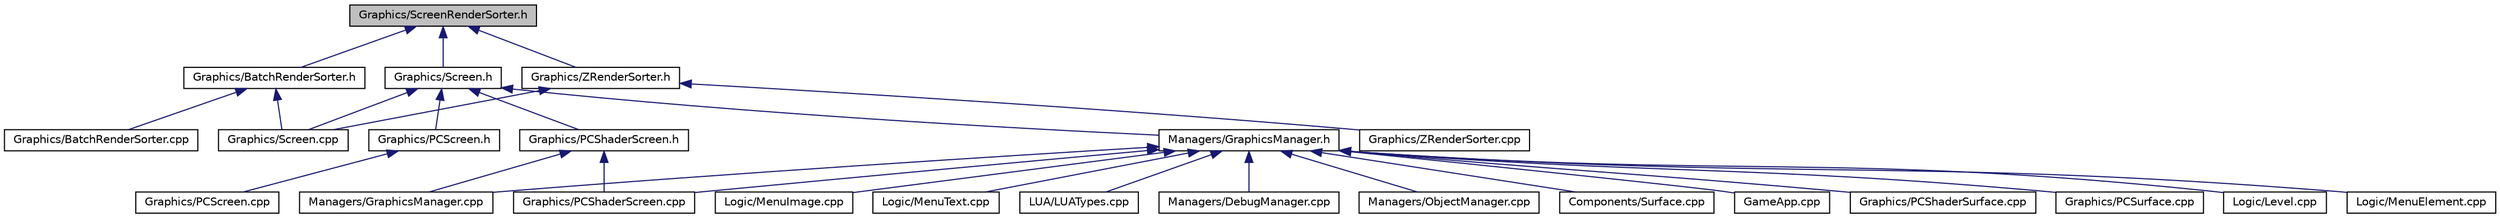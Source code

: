 digraph "Graphics/ScreenRenderSorter.h"
{
  edge [fontname="Helvetica",fontsize="10",labelfontname="Helvetica",labelfontsize="10"];
  node [fontname="Helvetica",fontsize="10",shape=record];
  Node1 [label="Graphics/ScreenRenderSorter.h",height=0.2,width=0.4,color="black", fillcolor="grey75", style="filled", fontcolor="black"];
  Node1 -> Node2 [dir="back",color="midnightblue",fontsize="10",style="solid"];
  Node2 [label="Graphics/BatchRenderSorter.h",height=0.2,width=0.4,color="black", fillcolor="white", style="filled",URL="$BatchRenderSorter_8h.html"];
  Node2 -> Node3 [dir="back",color="midnightblue",fontsize="10",style="solid"];
  Node3 [label="Graphics/BatchRenderSorter.cpp",height=0.2,width=0.4,color="black", fillcolor="white", style="filled",URL="$BatchRenderSorter_8cpp.html"];
  Node2 -> Node4 [dir="back",color="midnightblue",fontsize="10",style="solid"];
  Node4 [label="Graphics/Screen.cpp",height=0.2,width=0.4,color="black", fillcolor="white", style="filled",URL="$Screen_8cpp.html"];
  Node1 -> Node5 [dir="back",color="midnightblue",fontsize="10",style="solid"];
  Node5 [label="Graphics/Screen.h",height=0.2,width=0.4,color="black", fillcolor="white", style="filled",URL="$Screen_8h.html"];
  Node5 -> Node6 [dir="back",color="midnightblue",fontsize="10",style="solid"];
  Node6 [label="Graphics/PCScreen.h",height=0.2,width=0.4,color="black", fillcolor="white", style="filled",URL="$PCScreen_8h.html"];
  Node6 -> Node7 [dir="back",color="midnightblue",fontsize="10",style="solid"];
  Node7 [label="Graphics/PCScreen.cpp",height=0.2,width=0.4,color="black", fillcolor="white", style="filled",URL="$PCScreen_8cpp.html"];
  Node5 -> Node8 [dir="back",color="midnightblue",fontsize="10",style="solid"];
  Node8 [label="Graphics/PCShaderScreen.h",height=0.2,width=0.4,color="black", fillcolor="white", style="filled",URL="$PCShaderScreen_8h.html"];
  Node8 -> Node9 [dir="back",color="midnightblue",fontsize="10",style="solid"];
  Node9 [label="Graphics/PCShaderScreen.cpp",height=0.2,width=0.4,color="black", fillcolor="white", style="filled",URL="$PCShaderScreen_8cpp.html"];
  Node8 -> Node10 [dir="back",color="midnightblue",fontsize="10",style="solid"];
  Node10 [label="Managers/GraphicsManager.cpp",height=0.2,width=0.4,color="black", fillcolor="white", style="filled",URL="$GraphicsManager_8cpp.html"];
  Node5 -> Node4 [dir="back",color="midnightblue",fontsize="10",style="solid"];
  Node5 -> Node11 [dir="back",color="midnightblue",fontsize="10",style="solid"];
  Node11 [label="Managers/GraphicsManager.h",height=0.2,width=0.4,color="black", fillcolor="white", style="filled",URL="$GraphicsManager_8h.html"];
  Node11 -> Node12 [dir="back",color="midnightblue",fontsize="10",style="solid"];
  Node12 [label="Components/Surface.cpp",height=0.2,width=0.4,color="black", fillcolor="white", style="filled",URL="$Surface_8cpp.html"];
  Node11 -> Node13 [dir="back",color="midnightblue",fontsize="10",style="solid"];
  Node13 [label="GameApp.cpp",height=0.2,width=0.4,color="black", fillcolor="white", style="filled",URL="$GameApp_8cpp.html"];
  Node11 -> Node9 [dir="back",color="midnightblue",fontsize="10",style="solid"];
  Node11 -> Node14 [dir="back",color="midnightblue",fontsize="10",style="solid"];
  Node14 [label="Graphics/PCShaderSurface.cpp",height=0.2,width=0.4,color="black", fillcolor="white", style="filled",URL="$PCShaderSurface_8cpp.html"];
  Node11 -> Node15 [dir="back",color="midnightblue",fontsize="10",style="solid"];
  Node15 [label="Graphics/PCSurface.cpp",height=0.2,width=0.4,color="black", fillcolor="white", style="filled",URL="$PCSurface_8cpp.html"];
  Node11 -> Node16 [dir="back",color="midnightblue",fontsize="10",style="solid"];
  Node16 [label="Logic/Level.cpp",height=0.2,width=0.4,color="black", fillcolor="white", style="filled",URL="$Level_8cpp.html"];
  Node11 -> Node17 [dir="back",color="midnightblue",fontsize="10",style="solid"];
  Node17 [label="Logic/MenuElement.cpp",height=0.2,width=0.4,color="black", fillcolor="white", style="filled",URL="$MenuElement_8cpp.html"];
  Node11 -> Node18 [dir="back",color="midnightblue",fontsize="10",style="solid"];
  Node18 [label="Logic/MenuImage.cpp",height=0.2,width=0.4,color="black", fillcolor="white", style="filled",URL="$MenuImage_8cpp.html"];
  Node11 -> Node19 [dir="back",color="midnightblue",fontsize="10",style="solid"];
  Node19 [label="Logic/MenuText.cpp",height=0.2,width=0.4,color="black", fillcolor="white", style="filled",URL="$MenuText_8cpp.html"];
  Node11 -> Node20 [dir="back",color="midnightblue",fontsize="10",style="solid"];
  Node20 [label="LUA/LUATypes.cpp",height=0.2,width=0.4,color="black", fillcolor="white", style="filled",URL="$LUATypes_8cpp.html"];
  Node11 -> Node21 [dir="back",color="midnightblue",fontsize="10",style="solid"];
  Node21 [label="Managers/DebugManager.cpp",height=0.2,width=0.4,color="black", fillcolor="white", style="filled",URL="$DebugManager_8cpp.html"];
  Node11 -> Node10 [dir="back",color="midnightblue",fontsize="10",style="solid"];
  Node11 -> Node22 [dir="back",color="midnightblue",fontsize="10",style="solid"];
  Node22 [label="Managers/ObjectManager.cpp",height=0.2,width=0.4,color="black", fillcolor="white", style="filled",URL="$ObjectManager_8cpp.html"];
  Node1 -> Node23 [dir="back",color="midnightblue",fontsize="10",style="solid"];
  Node23 [label="Graphics/ZRenderSorter.h",height=0.2,width=0.4,color="black", fillcolor="white", style="filled",URL="$ZRenderSorter_8h.html"];
  Node23 -> Node4 [dir="back",color="midnightblue",fontsize="10",style="solid"];
  Node23 -> Node24 [dir="back",color="midnightblue",fontsize="10",style="solid"];
  Node24 [label="Graphics/ZRenderSorter.cpp",height=0.2,width=0.4,color="black", fillcolor="white", style="filled",URL="$ZRenderSorter_8cpp.html"];
}
